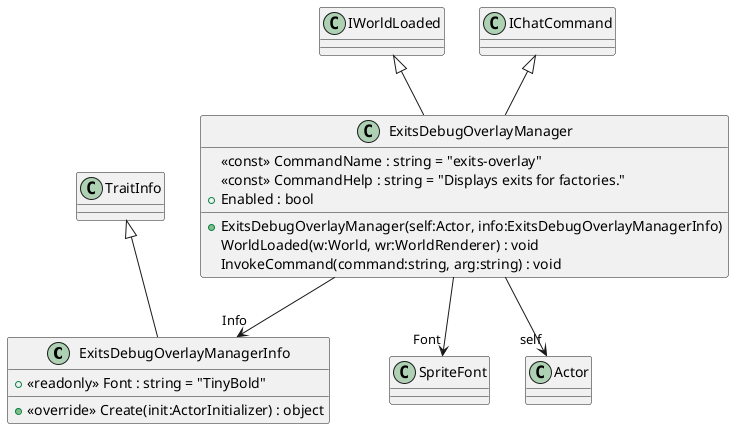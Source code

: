 @startuml
class ExitsDebugOverlayManagerInfo {
    + <<readonly>> Font : string = "TinyBold"
    + <<override>> Create(init:ActorInitializer) : object
}
class ExitsDebugOverlayManager {
    <<const>> CommandName : string = "exits-overlay"
    <<const>> CommandHelp : string = "Displays exits for factories."
    + Enabled : bool
    + ExitsDebugOverlayManager(self:Actor, info:ExitsDebugOverlayManagerInfo)
    WorldLoaded(w:World, wr:WorldRenderer) : void
    InvokeCommand(command:string, arg:string) : void
}
TraitInfo <|-- ExitsDebugOverlayManagerInfo
IWorldLoaded <|-- ExitsDebugOverlayManager
IChatCommand <|-- ExitsDebugOverlayManager
ExitsDebugOverlayManager --> "Font" SpriteFont
ExitsDebugOverlayManager --> "Info" ExitsDebugOverlayManagerInfo
ExitsDebugOverlayManager --> "self" Actor
@enduml
